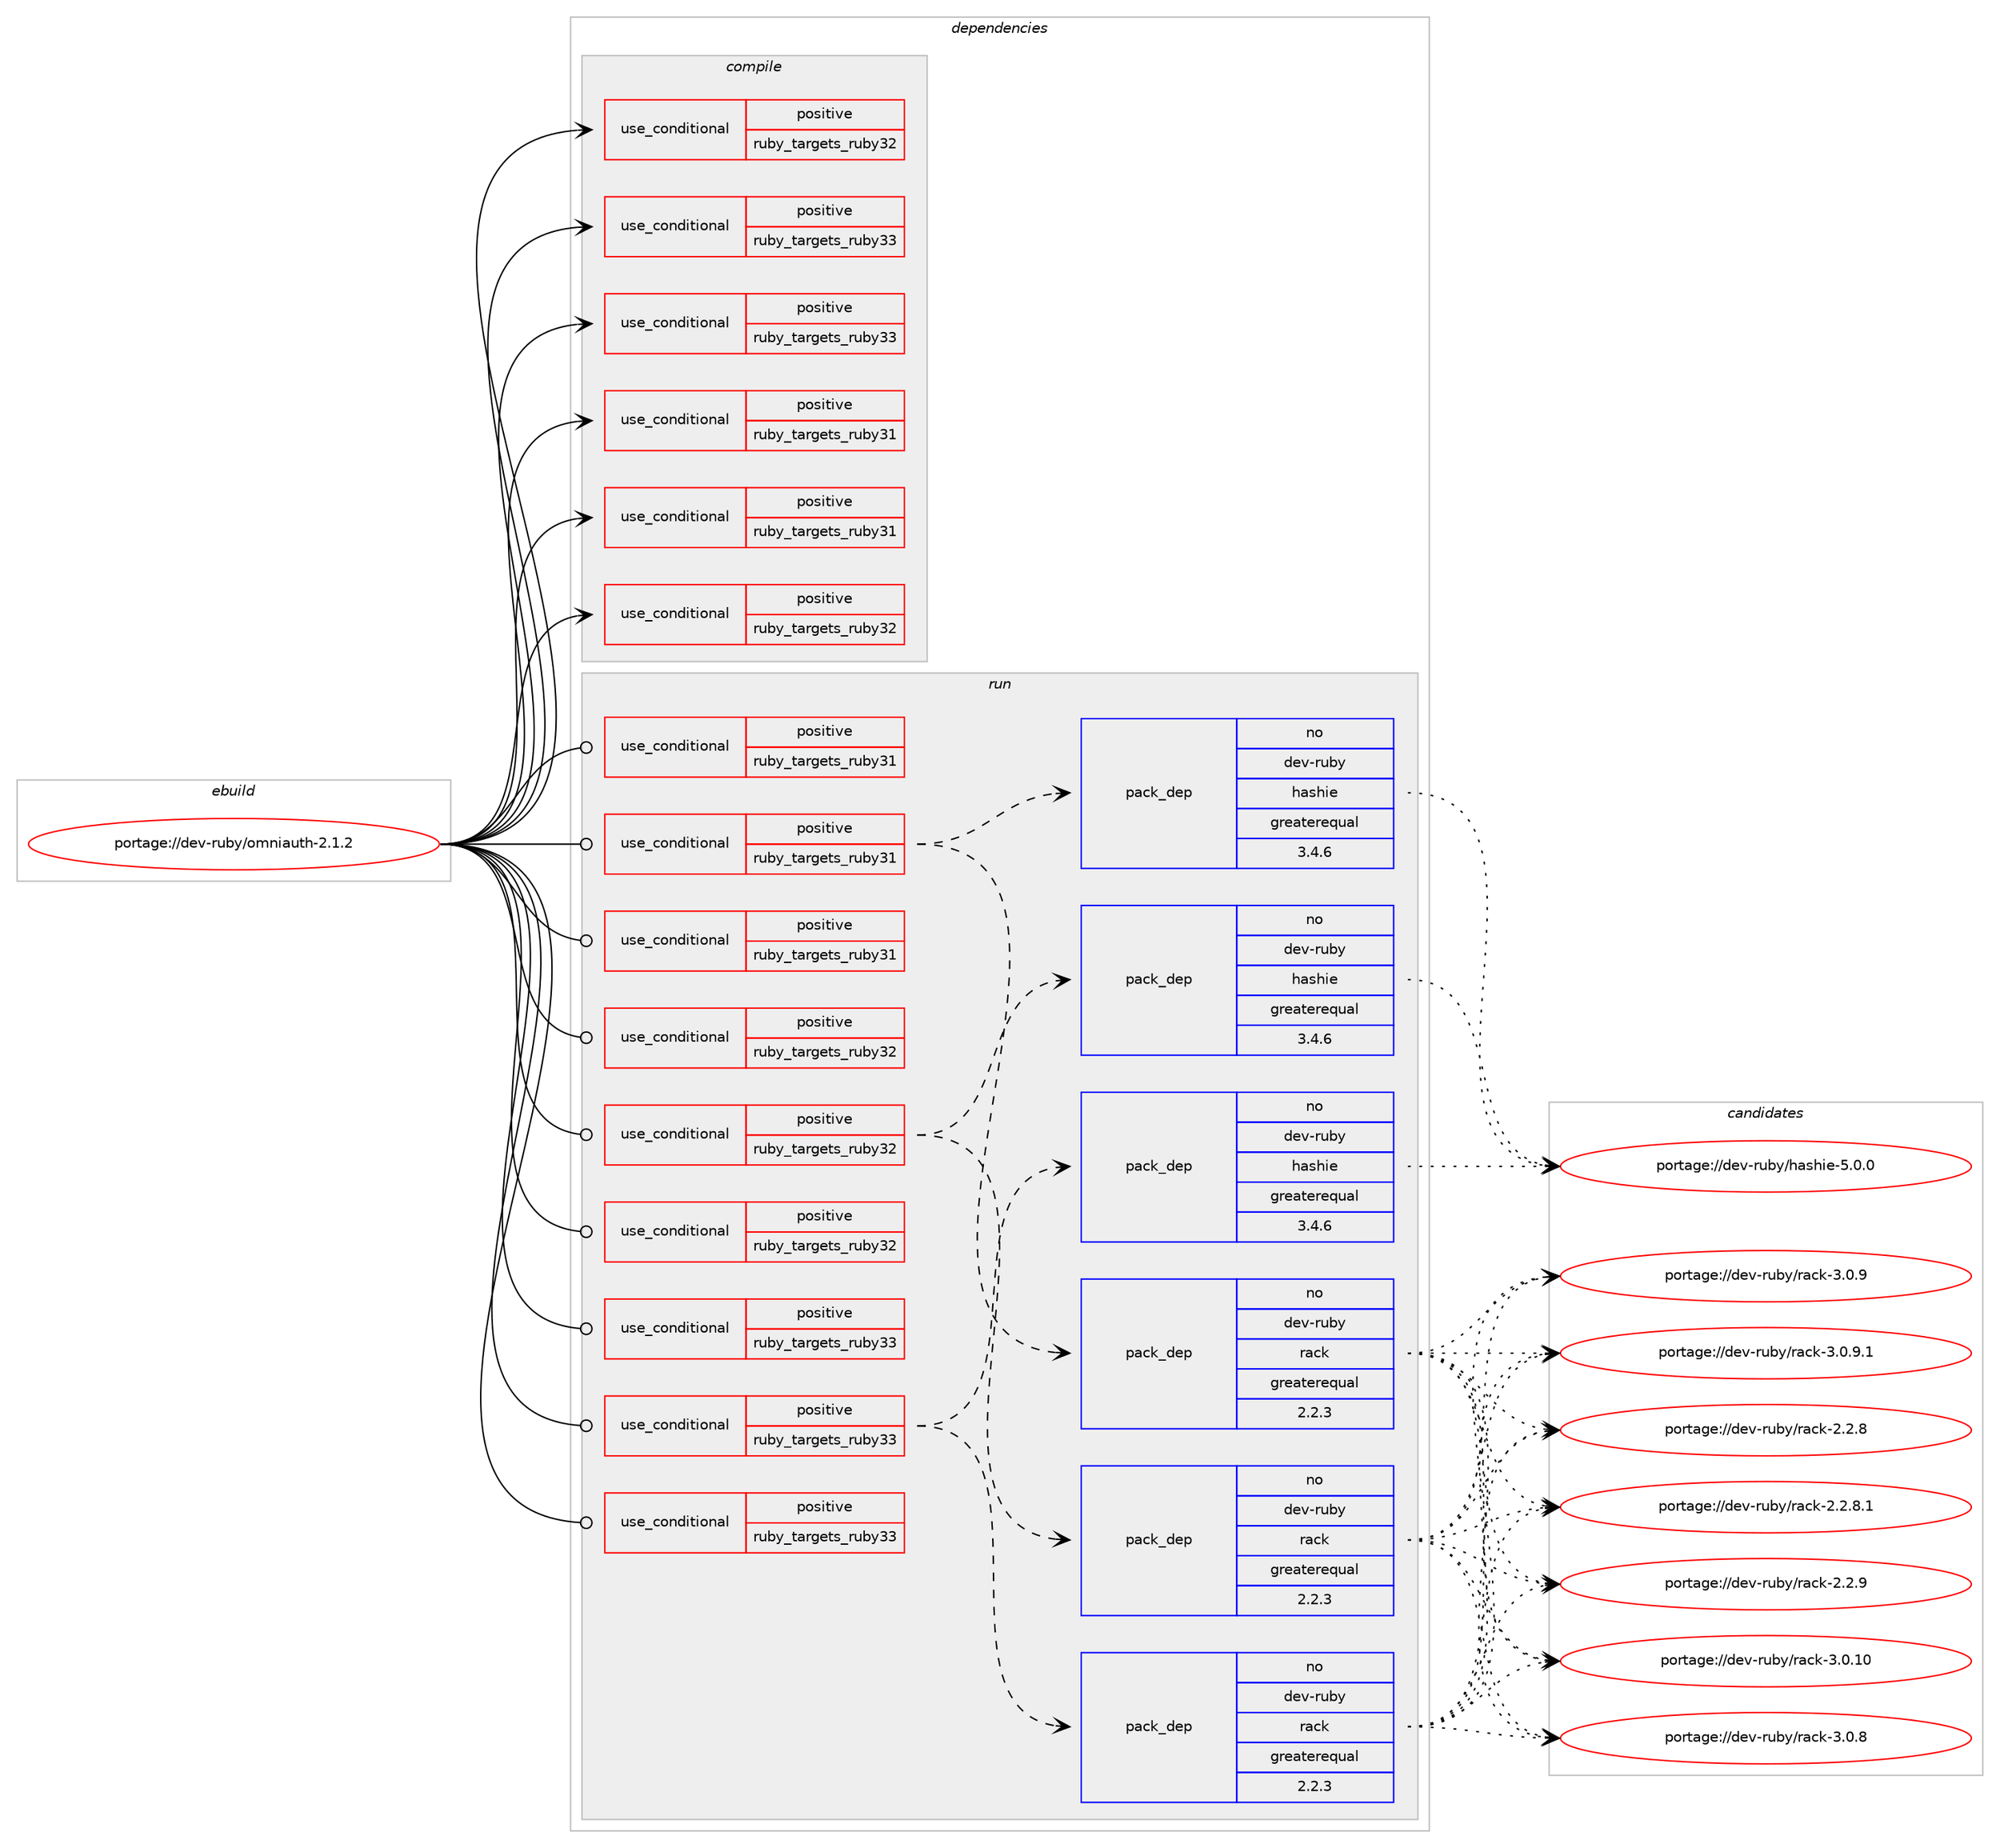 digraph prolog {

# *************
# Graph options
# *************

newrank=true;
concentrate=true;
compound=true;
graph [rankdir=LR,fontname=Helvetica,fontsize=10,ranksep=1.5];#, ranksep=2.5, nodesep=0.2];
edge  [arrowhead=vee];
node  [fontname=Helvetica,fontsize=10];

# **********
# The ebuild
# **********

subgraph cluster_leftcol {
color=gray;
rank=same;
label=<<i>ebuild</i>>;
id [label="portage://dev-ruby/omniauth-2.1.2", color=red, width=4, href="../dev-ruby/omniauth-2.1.2.svg"];
}

# ****************
# The dependencies
# ****************

subgraph cluster_midcol {
color=gray;
label=<<i>dependencies</i>>;
subgraph cluster_compile {
fillcolor="#eeeeee";
style=filled;
label=<<i>compile</i>>;
subgraph cond50667 {
dependency98516 [label=<<TABLE BORDER="0" CELLBORDER="1" CELLSPACING="0" CELLPADDING="4"><TR><TD ROWSPAN="3" CELLPADDING="10">use_conditional</TD></TR><TR><TD>positive</TD></TR><TR><TD>ruby_targets_ruby31</TD></TR></TABLE>>, shape=none, color=red];
# *** BEGIN UNKNOWN DEPENDENCY TYPE (TODO) ***
# dependency98516 -> package_dependency(portage://dev-ruby/omniauth-2.1.2,install,no,dev-lang,ruby,none,[,,],[slot(3.1)],[])
# *** END UNKNOWN DEPENDENCY TYPE (TODO) ***

}
id:e -> dependency98516:w [weight=20,style="solid",arrowhead="vee"];
subgraph cond50668 {
dependency98517 [label=<<TABLE BORDER="0" CELLBORDER="1" CELLSPACING="0" CELLPADDING="4"><TR><TD ROWSPAN="3" CELLPADDING="10">use_conditional</TD></TR><TR><TD>positive</TD></TR><TR><TD>ruby_targets_ruby31</TD></TR></TABLE>>, shape=none, color=red];
# *** BEGIN UNKNOWN DEPENDENCY TYPE (TODO) ***
# dependency98517 -> package_dependency(portage://dev-ruby/omniauth-2.1.2,install,no,virtual,rubygems,none,[,,],[],[use(enable(ruby_targets_ruby31),negative)])
# *** END UNKNOWN DEPENDENCY TYPE (TODO) ***

}
id:e -> dependency98517:w [weight=20,style="solid",arrowhead="vee"];
subgraph cond50669 {
dependency98518 [label=<<TABLE BORDER="0" CELLBORDER="1" CELLSPACING="0" CELLPADDING="4"><TR><TD ROWSPAN="3" CELLPADDING="10">use_conditional</TD></TR><TR><TD>positive</TD></TR><TR><TD>ruby_targets_ruby32</TD></TR></TABLE>>, shape=none, color=red];
# *** BEGIN UNKNOWN DEPENDENCY TYPE (TODO) ***
# dependency98518 -> package_dependency(portage://dev-ruby/omniauth-2.1.2,install,no,dev-lang,ruby,none,[,,],[slot(3.2)],[])
# *** END UNKNOWN DEPENDENCY TYPE (TODO) ***

}
id:e -> dependency98518:w [weight=20,style="solid",arrowhead="vee"];
subgraph cond50670 {
dependency98519 [label=<<TABLE BORDER="0" CELLBORDER="1" CELLSPACING="0" CELLPADDING="4"><TR><TD ROWSPAN="3" CELLPADDING="10">use_conditional</TD></TR><TR><TD>positive</TD></TR><TR><TD>ruby_targets_ruby32</TD></TR></TABLE>>, shape=none, color=red];
# *** BEGIN UNKNOWN DEPENDENCY TYPE (TODO) ***
# dependency98519 -> package_dependency(portage://dev-ruby/omniauth-2.1.2,install,no,virtual,rubygems,none,[,,],[],[use(enable(ruby_targets_ruby32),negative)])
# *** END UNKNOWN DEPENDENCY TYPE (TODO) ***

}
id:e -> dependency98519:w [weight=20,style="solid",arrowhead="vee"];
subgraph cond50671 {
dependency98520 [label=<<TABLE BORDER="0" CELLBORDER="1" CELLSPACING="0" CELLPADDING="4"><TR><TD ROWSPAN="3" CELLPADDING="10">use_conditional</TD></TR><TR><TD>positive</TD></TR><TR><TD>ruby_targets_ruby33</TD></TR></TABLE>>, shape=none, color=red];
# *** BEGIN UNKNOWN DEPENDENCY TYPE (TODO) ***
# dependency98520 -> package_dependency(portage://dev-ruby/omniauth-2.1.2,install,no,dev-lang,ruby,none,[,,],[slot(3.3)],[])
# *** END UNKNOWN DEPENDENCY TYPE (TODO) ***

}
id:e -> dependency98520:w [weight=20,style="solid",arrowhead="vee"];
subgraph cond50672 {
dependency98521 [label=<<TABLE BORDER="0" CELLBORDER="1" CELLSPACING="0" CELLPADDING="4"><TR><TD ROWSPAN="3" CELLPADDING="10">use_conditional</TD></TR><TR><TD>positive</TD></TR><TR><TD>ruby_targets_ruby33</TD></TR></TABLE>>, shape=none, color=red];
# *** BEGIN UNKNOWN DEPENDENCY TYPE (TODO) ***
# dependency98521 -> package_dependency(portage://dev-ruby/omniauth-2.1.2,install,no,virtual,rubygems,none,[,,],[],[use(enable(ruby_targets_ruby33),negative)])
# *** END UNKNOWN DEPENDENCY TYPE (TODO) ***

}
id:e -> dependency98521:w [weight=20,style="solid",arrowhead="vee"];
}
subgraph cluster_compileandrun {
fillcolor="#eeeeee";
style=filled;
label=<<i>compile and run</i>>;
}
subgraph cluster_run {
fillcolor="#eeeeee";
style=filled;
label=<<i>run</i>>;
subgraph cond50673 {
dependency98522 [label=<<TABLE BORDER="0" CELLBORDER="1" CELLSPACING="0" CELLPADDING="4"><TR><TD ROWSPAN="3" CELLPADDING="10">use_conditional</TD></TR><TR><TD>positive</TD></TR><TR><TD>ruby_targets_ruby31</TD></TR></TABLE>>, shape=none, color=red];
# *** BEGIN UNKNOWN DEPENDENCY TYPE (TODO) ***
# dependency98522 -> package_dependency(portage://dev-ruby/omniauth-2.1.2,run,no,dev-lang,ruby,none,[,,],[slot(3.1)],[])
# *** END UNKNOWN DEPENDENCY TYPE (TODO) ***

}
id:e -> dependency98522:w [weight=20,style="solid",arrowhead="odot"];
subgraph cond50674 {
dependency98523 [label=<<TABLE BORDER="0" CELLBORDER="1" CELLSPACING="0" CELLPADDING="4"><TR><TD ROWSPAN="3" CELLPADDING="10">use_conditional</TD></TR><TR><TD>positive</TD></TR><TR><TD>ruby_targets_ruby31</TD></TR></TABLE>>, shape=none, color=red];
subgraph pack46532 {
dependency98524 [label=<<TABLE BORDER="0" CELLBORDER="1" CELLSPACING="0" CELLPADDING="4" WIDTH="220"><TR><TD ROWSPAN="6" CELLPADDING="30">pack_dep</TD></TR><TR><TD WIDTH="110">no</TD></TR><TR><TD>dev-ruby</TD></TR><TR><TD>rack</TD></TR><TR><TD>greaterequal</TD></TR><TR><TD>2.2.3</TD></TR></TABLE>>, shape=none, color=blue];
}
dependency98523:e -> dependency98524:w [weight=20,style="dashed",arrowhead="vee"];
# *** BEGIN UNKNOWN DEPENDENCY TYPE (TODO) ***
# dependency98523 -> package_dependency(portage://dev-ruby/omniauth-2.1.2,run,no,dev-ruby,rack-protection,none,[,,],[],[use(enable(ruby_targets_ruby31),negative)])
# *** END UNKNOWN DEPENDENCY TYPE (TODO) ***

subgraph pack46533 {
dependency98525 [label=<<TABLE BORDER="0" CELLBORDER="1" CELLSPACING="0" CELLPADDING="4" WIDTH="220"><TR><TD ROWSPAN="6" CELLPADDING="30">pack_dep</TD></TR><TR><TD WIDTH="110">no</TD></TR><TR><TD>dev-ruby</TD></TR><TR><TD>hashie</TD></TR><TR><TD>greaterequal</TD></TR><TR><TD>3.4.6</TD></TR></TABLE>>, shape=none, color=blue];
}
dependency98523:e -> dependency98525:w [weight=20,style="dashed",arrowhead="vee"];
}
id:e -> dependency98523:w [weight=20,style="solid",arrowhead="odot"];
subgraph cond50675 {
dependency98526 [label=<<TABLE BORDER="0" CELLBORDER="1" CELLSPACING="0" CELLPADDING="4"><TR><TD ROWSPAN="3" CELLPADDING="10">use_conditional</TD></TR><TR><TD>positive</TD></TR><TR><TD>ruby_targets_ruby31</TD></TR></TABLE>>, shape=none, color=red];
# *** BEGIN UNKNOWN DEPENDENCY TYPE (TODO) ***
# dependency98526 -> package_dependency(portage://dev-ruby/omniauth-2.1.2,run,no,virtual,rubygems,none,[,,],[],[use(enable(ruby_targets_ruby31),negative)])
# *** END UNKNOWN DEPENDENCY TYPE (TODO) ***

}
id:e -> dependency98526:w [weight=20,style="solid",arrowhead="odot"];
subgraph cond50676 {
dependency98527 [label=<<TABLE BORDER="0" CELLBORDER="1" CELLSPACING="0" CELLPADDING="4"><TR><TD ROWSPAN="3" CELLPADDING="10">use_conditional</TD></TR><TR><TD>positive</TD></TR><TR><TD>ruby_targets_ruby32</TD></TR></TABLE>>, shape=none, color=red];
# *** BEGIN UNKNOWN DEPENDENCY TYPE (TODO) ***
# dependency98527 -> package_dependency(portage://dev-ruby/omniauth-2.1.2,run,no,dev-lang,ruby,none,[,,],[slot(3.2)],[])
# *** END UNKNOWN DEPENDENCY TYPE (TODO) ***

}
id:e -> dependency98527:w [weight=20,style="solid",arrowhead="odot"];
subgraph cond50677 {
dependency98528 [label=<<TABLE BORDER="0" CELLBORDER="1" CELLSPACING="0" CELLPADDING="4"><TR><TD ROWSPAN="3" CELLPADDING="10">use_conditional</TD></TR><TR><TD>positive</TD></TR><TR><TD>ruby_targets_ruby32</TD></TR></TABLE>>, shape=none, color=red];
subgraph pack46534 {
dependency98529 [label=<<TABLE BORDER="0" CELLBORDER="1" CELLSPACING="0" CELLPADDING="4" WIDTH="220"><TR><TD ROWSPAN="6" CELLPADDING="30">pack_dep</TD></TR><TR><TD WIDTH="110">no</TD></TR><TR><TD>dev-ruby</TD></TR><TR><TD>rack</TD></TR><TR><TD>greaterequal</TD></TR><TR><TD>2.2.3</TD></TR></TABLE>>, shape=none, color=blue];
}
dependency98528:e -> dependency98529:w [weight=20,style="dashed",arrowhead="vee"];
# *** BEGIN UNKNOWN DEPENDENCY TYPE (TODO) ***
# dependency98528 -> package_dependency(portage://dev-ruby/omniauth-2.1.2,run,no,dev-ruby,rack-protection,none,[,,],[],[use(enable(ruby_targets_ruby32),negative)])
# *** END UNKNOWN DEPENDENCY TYPE (TODO) ***

subgraph pack46535 {
dependency98530 [label=<<TABLE BORDER="0" CELLBORDER="1" CELLSPACING="0" CELLPADDING="4" WIDTH="220"><TR><TD ROWSPAN="6" CELLPADDING="30">pack_dep</TD></TR><TR><TD WIDTH="110">no</TD></TR><TR><TD>dev-ruby</TD></TR><TR><TD>hashie</TD></TR><TR><TD>greaterequal</TD></TR><TR><TD>3.4.6</TD></TR></TABLE>>, shape=none, color=blue];
}
dependency98528:e -> dependency98530:w [weight=20,style="dashed",arrowhead="vee"];
}
id:e -> dependency98528:w [weight=20,style="solid",arrowhead="odot"];
subgraph cond50678 {
dependency98531 [label=<<TABLE BORDER="0" CELLBORDER="1" CELLSPACING="0" CELLPADDING="4"><TR><TD ROWSPAN="3" CELLPADDING="10">use_conditional</TD></TR><TR><TD>positive</TD></TR><TR><TD>ruby_targets_ruby32</TD></TR></TABLE>>, shape=none, color=red];
# *** BEGIN UNKNOWN DEPENDENCY TYPE (TODO) ***
# dependency98531 -> package_dependency(portage://dev-ruby/omniauth-2.1.2,run,no,virtual,rubygems,none,[,,],[],[use(enable(ruby_targets_ruby32),negative)])
# *** END UNKNOWN DEPENDENCY TYPE (TODO) ***

}
id:e -> dependency98531:w [weight=20,style="solid",arrowhead="odot"];
subgraph cond50679 {
dependency98532 [label=<<TABLE BORDER="0" CELLBORDER="1" CELLSPACING="0" CELLPADDING="4"><TR><TD ROWSPAN="3" CELLPADDING="10">use_conditional</TD></TR><TR><TD>positive</TD></TR><TR><TD>ruby_targets_ruby33</TD></TR></TABLE>>, shape=none, color=red];
# *** BEGIN UNKNOWN DEPENDENCY TYPE (TODO) ***
# dependency98532 -> package_dependency(portage://dev-ruby/omniauth-2.1.2,run,no,dev-lang,ruby,none,[,,],[slot(3.3)],[])
# *** END UNKNOWN DEPENDENCY TYPE (TODO) ***

}
id:e -> dependency98532:w [weight=20,style="solid",arrowhead="odot"];
subgraph cond50680 {
dependency98533 [label=<<TABLE BORDER="0" CELLBORDER="1" CELLSPACING="0" CELLPADDING="4"><TR><TD ROWSPAN="3" CELLPADDING="10">use_conditional</TD></TR><TR><TD>positive</TD></TR><TR><TD>ruby_targets_ruby33</TD></TR></TABLE>>, shape=none, color=red];
subgraph pack46536 {
dependency98534 [label=<<TABLE BORDER="0" CELLBORDER="1" CELLSPACING="0" CELLPADDING="4" WIDTH="220"><TR><TD ROWSPAN="6" CELLPADDING="30">pack_dep</TD></TR><TR><TD WIDTH="110">no</TD></TR><TR><TD>dev-ruby</TD></TR><TR><TD>rack</TD></TR><TR><TD>greaterequal</TD></TR><TR><TD>2.2.3</TD></TR></TABLE>>, shape=none, color=blue];
}
dependency98533:e -> dependency98534:w [weight=20,style="dashed",arrowhead="vee"];
# *** BEGIN UNKNOWN DEPENDENCY TYPE (TODO) ***
# dependency98533 -> package_dependency(portage://dev-ruby/omniauth-2.1.2,run,no,dev-ruby,rack-protection,none,[,,],[],[use(enable(ruby_targets_ruby33),negative)])
# *** END UNKNOWN DEPENDENCY TYPE (TODO) ***

subgraph pack46537 {
dependency98535 [label=<<TABLE BORDER="0" CELLBORDER="1" CELLSPACING="0" CELLPADDING="4" WIDTH="220"><TR><TD ROWSPAN="6" CELLPADDING="30">pack_dep</TD></TR><TR><TD WIDTH="110">no</TD></TR><TR><TD>dev-ruby</TD></TR><TR><TD>hashie</TD></TR><TR><TD>greaterequal</TD></TR><TR><TD>3.4.6</TD></TR></TABLE>>, shape=none, color=blue];
}
dependency98533:e -> dependency98535:w [weight=20,style="dashed",arrowhead="vee"];
}
id:e -> dependency98533:w [weight=20,style="solid",arrowhead="odot"];
subgraph cond50681 {
dependency98536 [label=<<TABLE BORDER="0" CELLBORDER="1" CELLSPACING="0" CELLPADDING="4"><TR><TD ROWSPAN="3" CELLPADDING="10">use_conditional</TD></TR><TR><TD>positive</TD></TR><TR><TD>ruby_targets_ruby33</TD></TR></TABLE>>, shape=none, color=red];
# *** BEGIN UNKNOWN DEPENDENCY TYPE (TODO) ***
# dependency98536 -> package_dependency(portage://dev-ruby/omniauth-2.1.2,run,no,virtual,rubygems,none,[,,],[],[use(enable(ruby_targets_ruby33),negative)])
# *** END UNKNOWN DEPENDENCY TYPE (TODO) ***

}
id:e -> dependency98536:w [weight=20,style="solid",arrowhead="odot"];
}
}

# **************
# The candidates
# **************

subgraph cluster_choices {
rank=same;
color=gray;
label=<<i>candidates</i>>;

subgraph choice46532 {
color=black;
nodesep=1;
choice1001011184511411798121471149799107455046504656 [label="portage://dev-ruby/rack-2.2.8", color=red, width=4,href="../dev-ruby/rack-2.2.8.svg"];
choice10010111845114117981214711497991074550465046564649 [label="portage://dev-ruby/rack-2.2.8.1", color=red, width=4,href="../dev-ruby/rack-2.2.8.1.svg"];
choice1001011184511411798121471149799107455046504657 [label="portage://dev-ruby/rack-2.2.9", color=red, width=4,href="../dev-ruby/rack-2.2.9.svg"];
choice100101118451141179812147114979910745514648464948 [label="portage://dev-ruby/rack-3.0.10", color=red, width=4,href="../dev-ruby/rack-3.0.10.svg"];
choice1001011184511411798121471149799107455146484656 [label="portage://dev-ruby/rack-3.0.8", color=red, width=4,href="../dev-ruby/rack-3.0.8.svg"];
choice1001011184511411798121471149799107455146484657 [label="portage://dev-ruby/rack-3.0.9", color=red, width=4,href="../dev-ruby/rack-3.0.9.svg"];
choice10010111845114117981214711497991074551464846574649 [label="portage://dev-ruby/rack-3.0.9.1", color=red, width=4,href="../dev-ruby/rack-3.0.9.1.svg"];
dependency98524:e -> choice1001011184511411798121471149799107455046504656:w [style=dotted,weight="100"];
dependency98524:e -> choice10010111845114117981214711497991074550465046564649:w [style=dotted,weight="100"];
dependency98524:e -> choice1001011184511411798121471149799107455046504657:w [style=dotted,weight="100"];
dependency98524:e -> choice100101118451141179812147114979910745514648464948:w [style=dotted,weight="100"];
dependency98524:e -> choice1001011184511411798121471149799107455146484656:w [style=dotted,weight="100"];
dependency98524:e -> choice1001011184511411798121471149799107455146484657:w [style=dotted,weight="100"];
dependency98524:e -> choice10010111845114117981214711497991074551464846574649:w [style=dotted,weight="100"];
}
subgraph choice46533 {
color=black;
nodesep=1;
choice10010111845114117981214710497115104105101455346484648 [label="portage://dev-ruby/hashie-5.0.0", color=red, width=4,href="../dev-ruby/hashie-5.0.0.svg"];
dependency98525:e -> choice10010111845114117981214710497115104105101455346484648:w [style=dotted,weight="100"];
}
subgraph choice46534 {
color=black;
nodesep=1;
choice1001011184511411798121471149799107455046504656 [label="portage://dev-ruby/rack-2.2.8", color=red, width=4,href="../dev-ruby/rack-2.2.8.svg"];
choice10010111845114117981214711497991074550465046564649 [label="portage://dev-ruby/rack-2.2.8.1", color=red, width=4,href="../dev-ruby/rack-2.2.8.1.svg"];
choice1001011184511411798121471149799107455046504657 [label="portage://dev-ruby/rack-2.2.9", color=red, width=4,href="../dev-ruby/rack-2.2.9.svg"];
choice100101118451141179812147114979910745514648464948 [label="portage://dev-ruby/rack-3.0.10", color=red, width=4,href="../dev-ruby/rack-3.0.10.svg"];
choice1001011184511411798121471149799107455146484656 [label="portage://dev-ruby/rack-3.0.8", color=red, width=4,href="../dev-ruby/rack-3.0.8.svg"];
choice1001011184511411798121471149799107455146484657 [label="portage://dev-ruby/rack-3.0.9", color=red, width=4,href="../dev-ruby/rack-3.0.9.svg"];
choice10010111845114117981214711497991074551464846574649 [label="portage://dev-ruby/rack-3.0.9.1", color=red, width=4,href="../dev-ruby/rack-3.0.9.1.svg"];
dependency98529:e -> choice1001011184511411798121471149799107455046504656:w [style=dotted,weight="100"];
dependency98529:e -> choice10010111845114117981214711497991074550465046564649:w [style=dotted,weight="100"];
dependency98529:e -> choice1001011184511411798121471149799107455046504657:w [style=dotted,weight="100"];
dependency98529:e -> choice100101118451141179812147114979910745514648464948:w [style=dotted,weight="100"];
dependency98529:e -> choice1001011184511411798121471149799107455146484656:w [style=dotted,weight="100"];
dependency98529:e -> choice1001011184511411798121471149799107455146484657:w [style=dotted,weight="100"];
dependency98529:e -> choice10010111845114117981214711497991074551464846574649:w [style=dotted,weight="100"];
}
subgraph choice46535 {
color=black;
nodesep=1;
choice10010111845114117981214710497115104105101455346484648 [label="portage://dev-ruby/hashie-5.0.0", color=red, width=4,href="../dev-ruby/hashie-5.0.0.svg"];
dependency98530:e -> choice10010111845114117981214710497115104105101455346484648:w [style=dotted,weight="100"];
}
subgraph choice46536 {
color=black;
nodesep=1;
choice1001011184511411798121471149799107455046504656 [label="portage://dev-ruby/rack-2.2.8", color=red, width=4,href="../dev-ruby/rack-2.2.8.svg"];
choice10010111845114117981214711497991074550465046564649 [label="portage://dev-ruby/rack-2.2.8.1", color=red, width=4,href="../dev-ruby/rack-2.2.8.1.svg"];
choice1001011184511411798121471149799107455046504657 [label="portage://dev-ruby/rack-2.2.9", color=red, width=4,href="../dev-ruby/rack-2.2.9.svg"];
choice100101118451141179812147114979910745514648464948 [label="portage://dev-ruby/rack-3.0.10", color=red, width=4,href="../dev-ruby/rack-3.0.10.svg"];
choice1001011184511411798121471149799107455146484656 [label="portage://dev-ruby/rack-3.0.8", color=red, width=4,href="../dev-ruby/rack-3.0.8.svg"];
choice1001011184511411798121471149799107455146484657 [label="portage://dev-ruby/rack-3.0.9", color=red, width=4,href="../dev-ruby/rack-3.0.9.svg"];
choice10010111845114117981214711497991074551464846574649 [label="portage://dev-ruby/rack-3.0.9.1", color=red, width=4,href="../dev-ruby/rack-3.0.9.1.svg"];
dependency98534:e -> choice1001011184511411798121471149799107455046504656:w [style=dotted,weight="100"];
dependency98534:e -> choice10010111845114117981214711497991074550465046564649:w [style=dotted,weight="100"];
dependency98534:e -> choice1001011184511411798121471149799107455046504657:w [style=dotted,weight="100"];
dependency98534:e -> choice100101118451141179812147114979910745514648464948:w [style=dotted,weight="100"];
dependency98534:e -> choice1001011184511411798121471149799107455146484656:w [style=dotted,weight="100"];
dependency98534:e -> choice1001011184511411798121471149799107455146484657:w [style=dotted,weight="100"];
dependency98534:e -> choice10010111845114117981214711497991074551464846574649:w [style=dotted,weight="100"];
}
subgraph choice46537 {
color=black;
nodesep=1;
choice10010111845114117981214710497115104105101455346484648 [label="portage://dev-ruby/hashie-5.0.0", color=red, width=4,href="../dev-ruby/hashie-5.0.0.svg"];
dependency98535:e -> choice10010111845114117981214710497115104105101455346484648:w [style=dotted,weight="100"];
}
}

}
